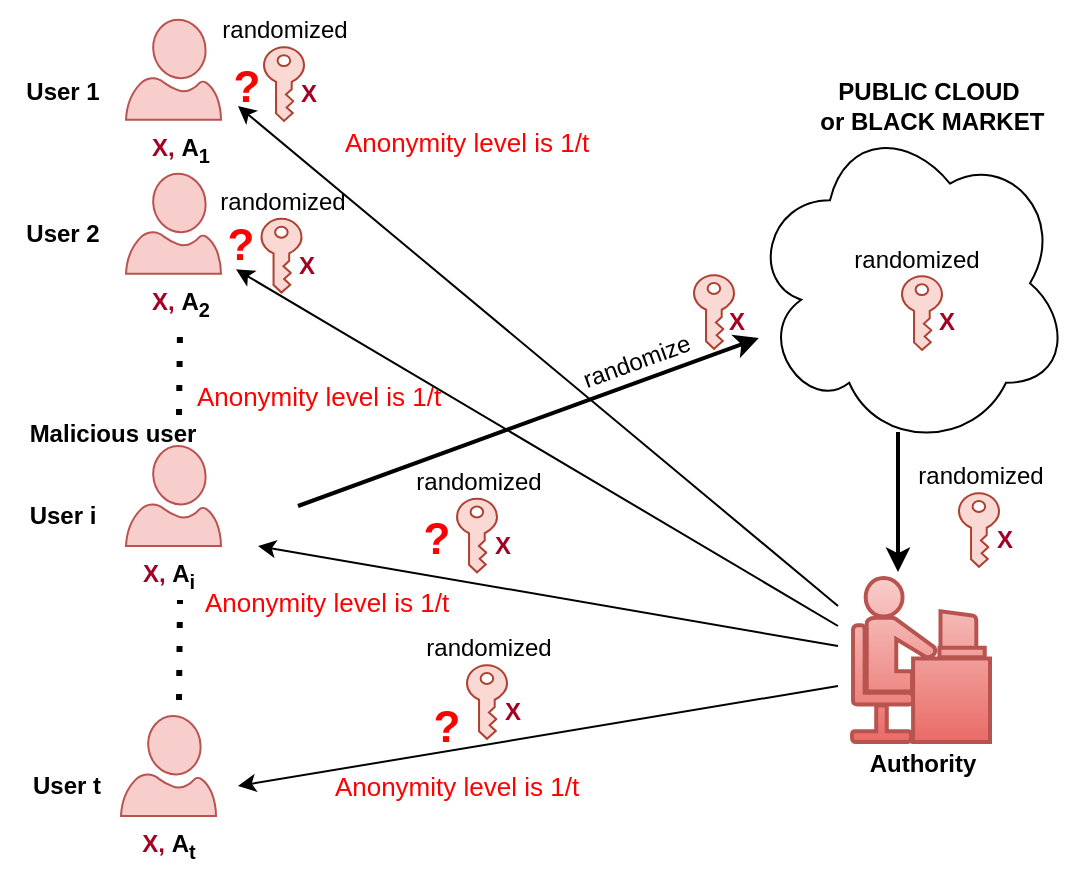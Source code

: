<mxfile version="26.1.3">
  <diagram name="Page-1" id="L-EbtPbMt9msZ_66FGvc">
    <mxGraphModel dx="1434" dy="877" grid="0" gridSize="10" guides="1" tooltips="1" connect="1" arrows="1" fold="1" page="0" pageScale="1" pageWidth="827" pageHeight="1169" math="0" shadow="0">
      <root>
        <mxCell id="0" />
        <mxCell id="1" parent="0" />
        <mxCell id="EQPa-ZrAWWDpPOPVbHb1-1" value="" style="ellipse;shape=cloud;whiteSpace=wrap;html=1;" vertex="1" parent="1">
          <mxGeometry x="466" y="285.58" width="160" height="166" as="geometry" />
        </mxCell>
        <mxCell id="EQPa-ZrAWWDpPOPVbHb1-2" value="" style="verticalLabelPosition=bottom;html=1;verticalAlign=top;align=center;strokeColor=#b85450;fillColor=#f8cecc;shape=mxgraph.azure.user;" vertex="1" parent="1">
          <mxGeometry x="154" y="236.86" width="47.5" height="50" as="geometry" />
        </mxCell>
        <mxCell id="EQPa-ZrAWWDpPOPVbHb1-3" value="" style="verticalLabelPosition=bottom;html=1;verticalAlign=top;align=center;strokeColor=#b85450;fillColor=#f8cecc;shape=mxgraph.azure.user;" vertex="1" parent="1">
          <mxGeometry x="154" y="450" width="47.5" height="50" as="geometry" />
        </mxCell>
        <mxCell id="EQPa-ZrAWWDpPOPVbHb1-4" value="" style="verticalLabelPosition=bottom;html=1;verticalAlign=top;align=center;strokeColor=#b85450;fillColor=#f8cecc;shape=mxgraph.azure.user;" vertex="1" parent="1">
          <mxGeometry x="151.5" y="585" width="47.5" height="50" as="geometry" />
        </mxCell>
        <mxCell id="EQPa-ZrAWWDpPOPVbHb1-5" value="&lt;font color=&quot;#a20025&quot;&gt;X,&lt;/font&gt;&amp;nbsp;A&lt;sub&gt;1&lt;/sub&gt;" style="text;html=1;align=center;verticalAlign=middle;resizable=0;points=[];autosize=1;strokeColor=none;fillColor=none;fontStyle=1" vertex="1" parent="1">
          <mxGeometry x="156" y="286.86" width="50" height="30" as="geometry" />
        </mxCell>
        <mxCell id="EQPa-ZrAWWDpPOPVbHb1-6" value="" style="sketch=0;pointerEvents=1;shadow=0;dashed=0;html=1;strokeColor=#ae4132;labelPosition=center;verticalLabelPosition=bottom;verticalAlign=top;outlineConnect=0;align=center;shape=mxgraph.office.security.key_permissions;fillColor=#fad9d5;rotation=0;" vertex="1" parent="1">
          <mxGeometry x="542" y="365.15" width="20" height="36.85" as="geometry" />
        </mxCell>
        <mxCell id="EQPa-ZrAWWDpPOPVbHb1-7" value="PUBLIC CLOUD&lt;div&gt;&amp;nbsp;or BLACK MARKET&lt;/div&gt;" style="text;html=1;align=center;verticalAlign=middle;resizable=0;points=[];autosize=1;strokeColor=none;fillColor=none;fontStyle=1" vertex="1" parent="1">
          <mxGeometry x="490" y="259.86" width="130" height="40" as="geometry" />
        </mxCell>
        <mxCell id="EQPa-ZrAWWDpPOPVbHb1-8" value="randomized" style="text;html=1;align=center;verticalAlign=middle;resizable=0;points=[];autosize=1;strokeColor=none;fillColor=none;fontStyle=0" vertex="1" parent="1">
          <mxGeometry x="504" y="342" width="90" height="30" as="geometry" />
        </mxCell>
        <mxCell id="EQPa-ZrAWWDpPOPVbHb1-9" value="" style="sketch=0;pointerEvents=1;shadow=0;dashed=0;html=1;strokeColor=#ae4132;labelPosition=center;verticalLabelPosition=bottom;verticalAlign=top;outlineConnect=0;align=center;shape=mxgraph.office.security.key_permissions;fillColor=#fad9d5;rotation=0;" vertex="1" parent="1">
          <mxGeometry x="438" y="364.57" width="20" height="36.85" as="geometry" />
        </mxCell>
        <mxCell id="EQPa-ZrAWWDpPOPVbHb1-10" value="&lt;font color=&quot;#a20025&quot;&gt;X&lt;/font&gt;" style="text;html=1;align=center;verticalAlign=middle;resizable=0;points=[];autosize=1;strokeColor=none;fillColor=none;fontStyle=1" vertex="1" parent="1">
          <mxGeometry x="444" y="373.42" width="30" height="30" as="geometry" />
        </mxCell>
        <mxCell id="EQPa-ZrAWWDpPOPVbHb1-11" value="" style="endArrow=classic;html=1;rounded=0;strokeWidth=2;" edge="1" parent="1" target="EQPa-ZrAWWDpPOPVbHb1-1">
          <mxGeometry width="50" height="50" relative="1" as="geometry">
            <mxPoint x="240" y="480" as="sourcePoint" />
            <mxPoint x="515" y="452.75" as="targetPoint" />
          </mxGeometry>
        </mxCell>
        <mxCell id="EQPa-ZrAWWDpPOPVbHb1-12" value="randomize" style="text;html=1;align=center;verticalAlign=middle;resizable=0;points=[];autosize=1;strokeColor=none;fillColor=none;fontStyle=0;rotation=-20;" vertex="1" parent="1">
          <mxGeometry x="369" y="393.15" width="80" height="30" as="geometry" />
        </mxCell>
        <mxCell id="EQPa-ZrAWWDpPOPVbHb1-13" value="&lt;font color=&quot;#a20025&quot;&gt;X,&lt;/font&gt;&amp;nbsp;A&lt;sub&gt;i&lt;/sub&gt;" style="text;html=1;align=center;verticalAlign=middle;resizable=0;points=[];autosize=1;strokeColor=none;fillColor=none;fontStyle=1" vertex="1" parent="1">
          <mxGeometry x="150.25" y="500" width="50" height="30" as="geometry" />
        </mxCell>
        <mxCell id="EQPa-ZrAWWDpPOPVbHb1-14" value="&lt;font color=&quot;#a20025&quot;&gt;X,&lt;/font&gt;&amp;nbsp;A&lt;sub&gt;t&lt;/sub&gt;" style="text;html=1;align=center;verticalAlign=middle;resizable=0;points=[];autosize=1;strokeColor=none;fillColor=none;fontStyle=1" vertex="1" parent="1">
          <mxGeometry x="150.25" y="635" width="50" height="30" as="geometry" />
        </mxCell>
        <mxCell id="EQPa-ZrAWWDpPOPVbHb1-15" value="Malicious user" style="text;html=1;align=center;verticalAlign=middle;resizable=0;points=[];autosize=1;strokeColor=none;fillColor=none;fontStyle=1" vertex="1" parent="1">
          <mxGeometry x="96.5" y="429" width="100" height="30" as="geometry" />
        </mxCell>
        <mxCell id="EQPa-ZrAWWDpPOPVbHb1-16" value="" style="verticalLabelPosition=bottom;html=1;verticalAlign=top;align=center;strokeColor=#b85450;fillColor=#f8cecc;shape=mxgraph.azure.user;" vertex="1" parent="1">
          <mxGeometry x="154" y="313.86" width="47.5" height="50" as="geometry" />
        </mxCell>
        <mxCell id="EQPa-ZrAWWDpPOPVbHb1-17" value="&lt;font color=&quot;#a20025&quot;&gt;X,&lt;/font&gt;&amp;nbsp;A&lt;sub&gt;2&lt;/sub&gt;" style="text;html=1;align=center;verticalAlign=middle;resizable=0;points=[];autosize=1;strokeColor=none;fillColor=none;fontStyle=1" vertex="1" parent="1">
          <mxGeometry x="156" y="363.86" width="50" height="30" as="geometry" />
        </mxCell>
        <mxCell id="EQPa-ZrAWWDpPOPVbHb1-18" value="" style="shape=mxgraph.cisco.people.androgenous_person;html=1;pointerEvents=1;dashed=0;fillColor=#f8cecc;strokeColor=#b85450;strokeWidth=2;verticalLabelPosition=bottom;verticalAlign=top;align=center;outlineConnect=0;gradientColor=#ea6b66;" vertex="1" parent="1">
          <mxGeometry x="517" y="516" width="69" height="82" as="geometry" />
        </mxCell>
        <mxCell id="EQPa-ZrAWWDpPOPVbHb1-19" value="&lt;font color=&quot;#a20025&quot;&gt;X&lt;/font&gt;" style="text;html=1;align=center;verticalAlign=middle;resizable=0;points=[];autosize=1;strokeColor=none;fillColor=none;fontStyle=1" vertex="1" parent="1">
          <mxGeometry x="548.5" y="373.42" width="30" height="30" as="geometry" />
        </mxCell>
        <mxCell id="EQPa-ZrAWWDpPOPVbHb1-20" value="" style="endArrow=classic;html=1;rounded=0;strokeWidth=2;" edge="1" parent="1">
          <mxGeometry width="50" height="50" relative="1" as="geometry">
            <mxPoint x="540" y="443" as="sourcePoint" />
            <mxPoint x="540" y="513" as="targetPoint" />
          </mxGeometry>
        </mxCell>
        <mxCell id="EQPa-ZrAWWDpPOPVbHb1-21" value="" style="sketch=0;pointerEvents=1;shadow=0;dashed=0;html=1;strokeColor=#ae4132;labelPosition=center;verticalLabelPosition=bottom;verticalAlign=top;outlineConnect=0;align=center;shape=mxgraph.office.security.key_permissions;fillColor=#fad9d5;rotation=0;" vertex="1" parent="1">
          <mxGeometry x="570.5" y="473.57" width="20" height="36.85" as="geometry" />
        </mxCell>
        <mxCell id="EQPa-ZrAWWDpPOPVbHb1-22" value="&lt;font color=&quot;#a20025&quot;&gt;X&lt;/font&gt;" style="text;html=1;align=center;verticalAlign=middle;resizable=0;points=[];autosize=1;strokeColor=none;fillColor=none;fontStyle=1" vertex="1" parent="1">
          <mxGeometry x="577.5" y="482" width="30" height="30" as="geometry" />
        </mxCell>
        <mxCell id="EQPa-ZrAWWDpPOPVbHb1-23" value="" style="endArrow=classic;html=1;rounded=0;" edge="1" parent="1">
          <mxGeometry width="50" height="50" relative="1" as="geometry">
            <mxPoint x="510" y="530" as="sourcePoint" />
            <mxPoint x="210" y="280" as="targetPoint" />
          </mxGeometry>
        </mxCell>
        <mxCell id="EQPa-ZrAWWDpPOPVbHb1-24" value="" style="endArrow=classic;html=1;rounded=0;entryX=1.06;entryY=-0.073;entryDx=0;entryDy=0;entryPerimeter=0;" edge="1" parent="1" target="EQPa-ZrAWWDpPOPVbHb1-17">
          <mxGeometry width="50" height="50" relative="1" as="geometry">
            <mxPoint x="510" y="540" as="sourcePoint" />
            <mxPoint x="230" y="410" as="targetPoint" />
          </mxGeometry>
        </mxCell>
        <mxCell id="EQPa-ZrAWWDpPOPVbHb1-25" value="" style="endArrow=classic;html=1;rounded=0;" edge="1" parent="1">
          <mxGeometry width="50" height="50" relative="1" as="geometry">
            <mxPoint x="510" y="550" as="sourcePoint" />
            <mxPoint x="220" y="500" as="targetPoint" />
          </mxGeometry>
        </mxCell>
        <mxCell id="EQPa-ZrAWWDpPOPVbHb1-26" value="" style="endArrow=classic;html=1;rounded=0;" edge="1" parent="1">
          <mxGeometry width="50" height="50" relative="1" as="geometry">
            <mxPoint x="510" y="570" as="sourcePoint" />
            <mxPoint x="210" y="620" as="targetPoint" />
          </mxGeometry>
        </mxCell>
        <mxCell id="EQPa-ZrAWWDpPOPVbHb1-27" value="&lt;b&gt;&lt;font color=&quot;#ff0000&quot; style=&quot;font-size: 22px;&quot;&gt;?&lt;/font&gt;&lt;/b&gt;" style="text;html=1;align=center;verticalAlign=middle;resizable=0;points=[];autosize=1;strokeColor=none;fillColor=none;" vertex="1" parent="1">
          <mxGeometry x="193.75" y="250.93" width="40" height="40" as="geometry" />
        </mxCell>
        <mxCell id="EQPa-ZrAWWDpPOPVbHb1-28" value="&lt;b&gt;&lt;font color=&quot;#ff0000&quot; style=&quot;font-size: 22px;&quot;&gt;?&lt;/font&gt;&lt;/b&gt;" style="text;html=1;align=center;verticalAlign=middle;resizable=0;points=[];autosize=1;strokeColor=none;fillColor=none;" vertex="1" parent="1">
          <mxGeometry x="191.25" y="329.94" width="40" height="40" as="geometry" />
        </mxCell>
        <mxCell id="EQPa-ZrAWWDpPOPVbHb1-29" value="&lt;b&gt;&lt;font color=&quot;#ff0000&quot; style=&quot;font-size: 22px;&quot;&gt;?&lt;/font&gt;&lt;/b&gt;" style="text;html=1;align=center;verticalAlign=middle;resizable=0;points=[];autosize=1;strokeColor=none;fillColor=none;" vertex="1" parent="1">
          <mxGeometry x="289" y="477.25" width="40" height="40" as="geometry" />
        </mxCell>
        <mxCell id="EQPa-ZrAWWDpPOPVbHb1-30" value="&lt;b&gt;&lt;font color=&quot;#ff0000&quot; style=&quot;font-size: 22px;&quot;&gt;?&lt;/font&gt;&lt;/b&gt;" style="text;html=1;align=center;verticalAlign=middle;resizable=0;points=[];autosize=1;strokeColor=none;fillColor=none;" vertex="1" parent="1">
          <mxGeometry x="294" y="571" width="40" height="40" as="geometry" />
        </mxCell>
        <mxCell id="EQPa-ZrAWWDpPOPVbHb1-31" value="Authority" style="text;html=1;align=center;verticalAlign=middle;resizable=0;points=[];autosize=1;strokeColor=none;fillColor=none;fontStyle=1" vertex="1" parent="1">
          <mxGeometry x="517" y="594" width="70" height="30" as="geometry" />
        </mxCell>
        <mxCell id="EQPa-ZrAWWDpPOPVbHb1-32" value="" style="endArrow=none;dashed=1;html=1;dashPattern=1 3;strokeWidth=3;rounded=0;" edge="1" parent="1">
          <mxGeometry width="50" height="50" relative="1" as="geometry">
            <mxPoint x="180.5" y="577" as="sourcePoint" />
            <mxPoint x="181" y="527" as="targetPoint" />
          </mxGeometry>
        </mxCell>
        <mxCell id="EQPa-ZrAWWDpPOPVbHb1-33" value="" style="endArrow=none;dashed=1;html=1;dashPattern=1 3;strokeWidth=3;rounded=0;" edge="1" parent="1">
          <mxGeometry width="50" height="50" relative="1" as="geometry">
            <mxPoint x="180.5" y="434.5" as="sourcePoint" />
            <mxPoint x="181" y="392" as="targetPoint" />
          </mxGeometry>
        </mxCell>
        <mxCell id="EQPa-ZrAWWDpPOPVbHb1-34" value="User 1" style="text;html=1;align=center;verticalAlign=middle;resizable=0;points=[];autosize=1;strokeColor=none;fillColor=none;fontStyle=1" vertex="1" parent="1">
          <mxGeometry x="92" y="258" width="60" height="30" as="geometry" />
        </mxCell>
        <mxCell id="EQPa-ZrAWWDpPOPVbHb1-35" value="User 2" style="text;html=1;align=center;verticalAlign=middle;resizable=0;points=[];autosize=1;strokeColor=none;fillColor=none;fontStyle=1" vertex="1" parent="1">
          <mxGeometry x="91.5" y="329" width="60" height="30" as="geometry" />
        </mxCell>
        <mxCell id="EQPa-ZrAWWDpPOPVbHb1-36" value="User i" style="text;html=1;align=center;verticalAlign=middle;resizable=0;points=[];autosize=1;strokeColor=none;fillColor=none;fontStyle=1" vertex="1" parent="1">
          <mxGeometry x="96.5" y="470" width="50" height="30" as="geometry" />
        </mxCell>
        <mxCell id="EQPa-ZrAWWDpPOPVbHb1-37" value="User t" style="text;html=1;align=center;verticalAlign=middle;resizable=0;points=[];autosize=1;strokeColor=none;fillColor=none;fontStyle=1" vertex="1" parent="1">
          <mxGeometry x="94" y="605" width="60" height="30" as="geometry" />
        </mxCell>
        <mxCell id="EQPa-ZrAWWDpPOPVbHb1-38" value="randomized" style="text;html=1;align=center;verticalAlign=middle;resizable=0;points=[];autosize=1;strokeColor=none;fillColor=none;fontStyle=0" vertex="1" parent="1">
          <mxGeometry x="536" y="450" width="90" height="30" as="geometry" />
        </mxCell>
        <mxCell id="EQPa-ZrAWWDpPOPVbHb1-39" value="" style="sketch=0;pointerEvents=1;shadow=0;dashed=0;html=1;strokeColor=#ae4132;labelPosition=center;verticalLabelPosition=bottom;verticalAlign=top;outlineConnect=0;align=center;shape=mxgraph.office.security.key_permissions;fillColor=#fad9d5;rotation=0;" vertex="1" parent="1">
          <mxGeometry x="324.5" y="559.57" width="20" height="36.85" as="geometry" />
        </mxCell>
        <mxCell id="EQPa-ZrAWWDpPOPVbHb1-40" value="&lt;font color=&quot;#a20025&quot;&gt;X&lt;/font&gt;" style="text;html=1;align=center;verticalAlign=middle;resizable=0;points=[];autosize=1;strokeColor=none;fillColor=none;fontStyle=1" vertex="1" parent="1">
          <mxGeometry x="331.5" y="568.0" width="30" height="30" as="geometry" />
        </mxCell>
        <mxCell id="EQPa-ZrAWWDpPOPVbHb1-41" value="randomized" style="text;html=1;align=center;verticalAlign=middle;resizable=0;points=[];autosize=1;strokeColor=none;fillColor=none;fontStyle=0" vertex="1" parent="1">
          <mxGeometry x="289.5" y="536.0" width="90" height="30" as="geometry" />
        </mxCell>
        <mxCell id="EQPa-ZrAWWDpPOPVbHb1-42" value="" style="sketch=0;pointerEvents=1;shadow=0;dashed=0;html=1;strokeColor=#ae4132;labelPosition=center;verticalLabelPosition=bottom;verticalAlign=top;outlineConnect=0;align=center;shape=mxgraph.office.security.key_permissions;fillColor=#fad9d5;rotation=0;" vertex="1" parent="1">
          <mxGeometry x="319.5" y="476.32" width="20" height="36.85" as="geometry" />
        </mxCell>
        <mxCell id="EQPa-ZrAWWDpPOPVbHb1-43" value="&lt;font color=&quot;#a20025&quot;&gt;X&lt;/font&gt;" style="text;html=1;align=center;verticalAlign=middle;resizable=0;points=[];autosize=1;strokeColor=none;fillColor=none;fontStyle=1" vertex="1" parent="1">
          <mxGeometry x="326.5" y="484.75" width="30" height="30" as="geometry" />
        </mxCell>
        <mxCell id="EQPa-ZrAWWDpPOPVbHb1-44" value="randomized" style="text;html=1;align=center;verticalAlign=middle;resizable=0;points=[];autosize=1;strokeColor=none;fillColor=none;fontStyle=0" vertex="1" parent="1">
          <mxGeometry x="284.5" y="452.75" width="90" height="30" as="geometry" />
        </mxCell>
        <mxCell id="EQPa-ZrAWWDpPOPVbHb1-45" value="" style="sketch=0;pointerEvents=1;shadow=0;dashed=0;html=1;strokeColor=#ae4132;labelPosition=center;verticalLabelPosition=bottom;verticalAlign=top;outlineConnect=0;align=center;shape=mxgraph.office.security.key_permissions;fillColor=#fad9d5;rotation=0;" vertex="1" parent="1">
          <mxGeometry x="221.75" y="336.43" width="20" height="36.85" as="geometry" />
        </mxCell>
        <mxCell id="EQPa-ZrAWWDpPOPVbHb1-46" value="&lt;font color=&quot;#a20025&quot;&gt;X&lt;/font&gt;" style="text;html=1;align=center;verticalAlign=middle;resizable=0;points=[];autosize=1;strokeColor=none;fillColor=none;fontStyle=1" vertex="1" parent="1">
          <mxGeometry x="228.75" y="344.86" width="30" height="30" as="geometry" />
        </mxCell>
        <mxCell id="EQPa-ZrAWWDpPOPVbHb1-47" value="randomized" style="text;html=1;align=center;verticalAlign=middle;resizable=0;points=[];autosize=1;strokeColor=none;fillColor=none;fontStyle=0" vertex="1" parent="1">
          <mxGeometry x="186.75" y="312.86" width="90" height="30" as="geometry" />
        </mxCell>
        <mxCell id="EQPa-ZrAWWDpPOPVbHb1-48" value="" style="sketch=0;pointerEvents=1;shadow=0;dashed=0;html=1;strokeColor=#ae4132;labelPosition=center;verticalLabelPosition=bottom;verticalAlign=top;outlineConnect=0;align=center;shape=mxgraph.office.security.key_permissions;fillColor=#fad9d5;rotation=0;" vertex="1" parent="1">
          <mxGeometry x="223" y="250.64" width="20" height="36.85" as="geometry" />
        </mxCell>
        <mxCell id="EQPa-ZrAWWDpPOPVbHb1-49" value="&lt;font color=&quot;#a20025&quot;&gt;X&lt;/font&gt;" style="text;html=1;align=center;verticalAlign=middle;resizable=0;points=[];autosize=1;strokeColor=none;fillColor=none;fontStyle=1" vertex="1" parent="1">
          <mxGeometry x="230" y="259.07" width="30" height="30" as="geometry" />
        </mxCell>
        <mxCell id="EQPa-ZrAWWDpPOPVbHb1-50" value="randomized" style="text;html=1;align=center;verticalAlign=middle;resizable=0;points=[];autosize=1;strokeColor=none;fillColor=none;fontStyle=0" vertex="1" parent="1">
          <mxGeometry x="188" y="227.07" width="90" height="30" as="geometry" />
        </mxCell>
        <mxCell id="EQPa-ZrAWWDpPOPVbHb1-51" value="&lt;font style=&quot;caret-color: rgb(255, 0, 0); color: rgb(255, 0, 0); font-weight: 400; font-size: 13px;&quot;&gt;Anonymity level is&lt;/font&gt;&lt;span style=&quot;caret-color: rgb(255, 0, 0); color: rgb(255, 0, 0); font-weight: 400; font-size: 13px;&quot;&gt;&amp;nbsp;1/t&lt;/span&gt;" style="text;html=1;align=center;verticalAlign=middle;resizable=0;points=[];autosize=1;strokeColor=none;fillColor=none;fontStyle=1" vertex="1" parent="1">
          <mxGeometry x="243.75" y="605" width="150" height="30" as="geometry" />
        </mxCell>
        <mxCell id="EQPa-ZrAWWDpPOPVbHb1-52" value="&lt;font style=&quot;caret-color: rgb(255, 0, 0); color: rgb(255, 0, 0); font-weight: 400; font-size: 13px;&quot;&gt;Anonymity level is&lt;/font&gt;&lt;span style=&quot;caret-color: rgb(255, 0, 0); color: rgb(255, 0, 0); font-weight: 400; font-size: 13px;&quot;&gt;&amp;nbsp;1/t&lt;/span&gt;" style="text;html=1;align=center;verticalAlign=middle;resizable=0;points=[];autosize=1;strokeColor=none;fillColor=none;fontStyle=1" vertex="1" parent="1">
          <mxGeometry x="178.5" y="513" width="150" height="30" as="geometry" />
        </mxCell>
        <mxCell id="EQPa-ZrAWWDpPOPVbHb1-53" value="&lt;font style=&quot;caret-color: rgb(255, 0, 0); color: rgb(255, 0, 0); font-weight: 400; font-size: 13px;&quot;&gt;Anonymity level is&lt;/font&gt;&lt;span style=&quot;caret-color: rgb(255, 0, 0); color: rgb(255, 0, 0); font-weight: 400; font-size: 13px;&quot;&gt;&amp;nbsp;1/t&lt;/span&gt;" style="text;html=1;align=center;verticalAlign=middle;resizable=0;points=[];autosize=1;strokeColor=none;fillColor=none;fontStyle=1" vertex="1" parent="1">
          <mxGeometry x="249" y="282.86" width="150" height="30" as="geometry" />
        </mxCell>
        <mxCell id="EQPa-ZrAWWDpPOPVbHb1-54" value="&lt;font style=&quot;caret-color: rgb(255, 0, 0); color: rgb(255, 0, 0); font-weight: 400; font-size: 13px;&quot;&gt;Anonymity level is&lt;/font&gt;&lt;span style=&quot;caret-color: rgb(255, 0, 0); color: rgb(255, 0, 0); font-weight: 400; font-size: 13px;&quot;&gt;&amp;nbsp;1/t&lt;/span&gt;" style="text;html=1;align=center;verticalAlign=middle;resizable=0;points=[];autosize=1;strokeColor=none;fillColor=none;fontStyle=1" vertex="1" parent="1">
          <mxGeometry x="174.5" y="410.0" width="150" height="30" as="geometry" />
        </mxCell>
      </root>
    </mxGraphModel>
  </diagram>
</mxfile>
